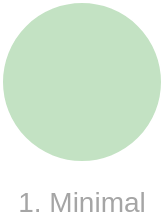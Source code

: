 <mxfile version="22.1.4" type="github">
  <diagram name="Seite-1" id="yOEqmlC4Xit563ldPYqA">
    <mxGraphModel dx="1862" dy="984" grid="1" gridSize="10" guides="1" tooltips="1" connect="1" arrows="1" fold="1" page="1" pageScale="1" pageWidth="827" pageHeight="1169" math="0" shadow="0">
      <root>
        <mxCell id="0" />
        <mxCell id="1" parent="0" />
        <mxCell id="FdV31GUeDcXf6yLE7mDS-2" value="" style="ellipse;whiteSpace=wrap;html=1;aspect=fixed;strokeColor=#FFFFFF;fillColor=#c3e2c3;" parent="1" vertex="1">
          <mxGeometry x="140" y="150" width="80" height="80" as="geometry" />
        </mxCell>
        <mxCell id="FdV31GUeDcXf6yLE7mDS-7" value="1. Minimal" style="rounded=0;whiteSpace=wrap;html=1;strokeColor=none;fontSize=14;fontColor=#a5a5a5;fillColor=none;" parent="1" vertex="1">
          <mxGeometry x="140" y="240" width="80" height="20" as="geometry" />
        </mxCell>
      </root>
    </mxGraphModel>
  </diagram>
</mxfile>
